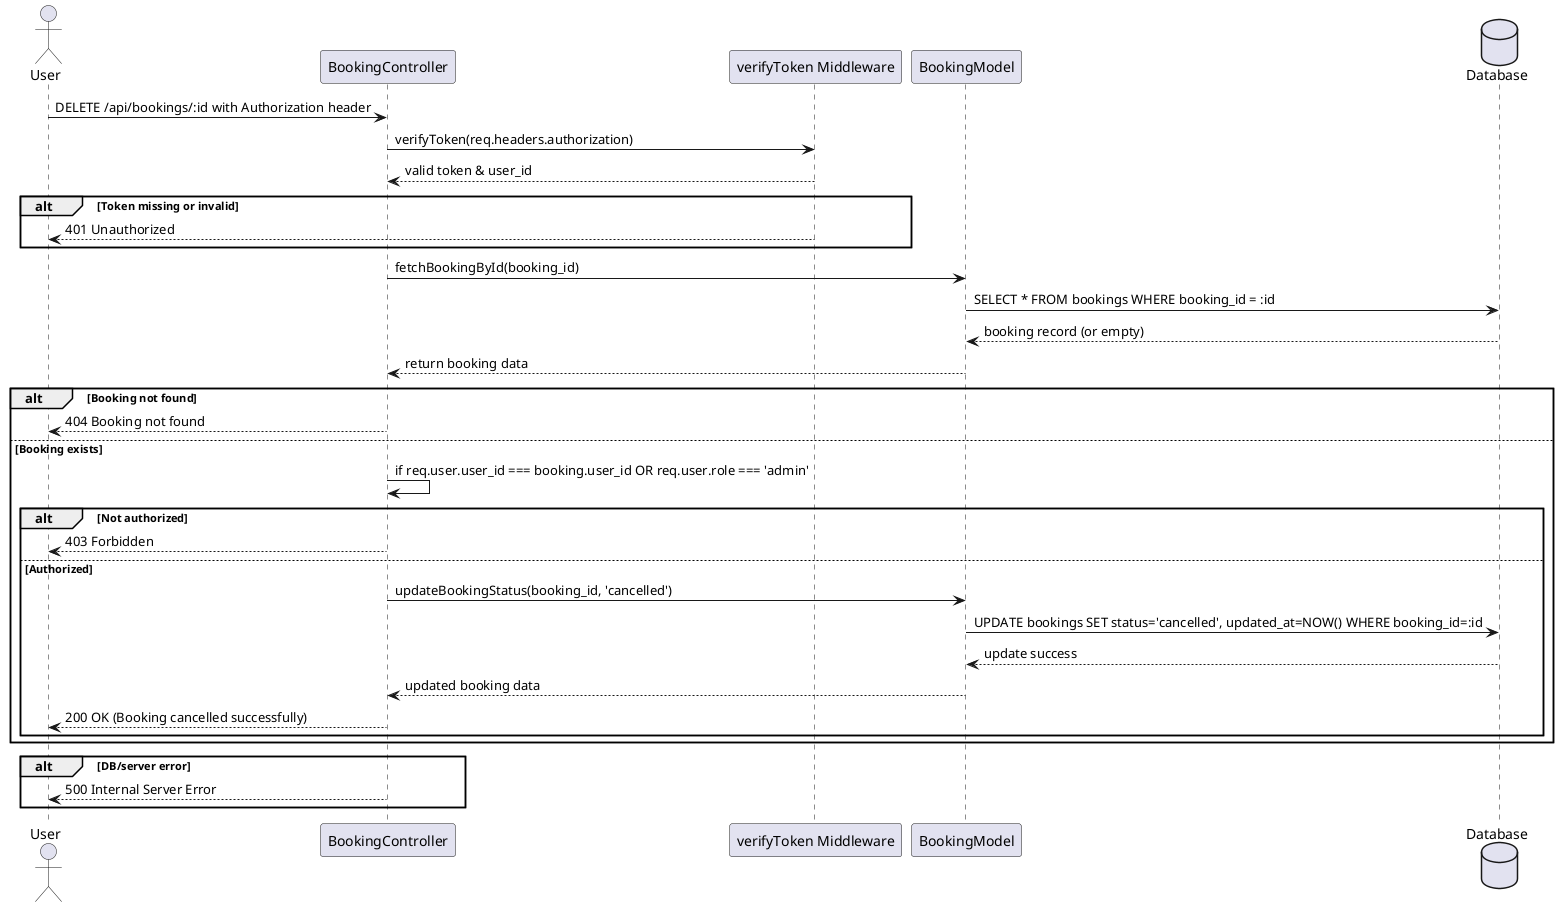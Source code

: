 @startuml
actor User
participant "BookingController" as BC
participant "verifyToken Middleware" as VT
participant "BookingModel" as BM
database "Database" as DB

' Step 1: User sends DELETE request
User -> BC : DELETE /api/bookings/:id with Authorization header

' Step 2: Token verification
BC -> VT : verifyToken(req.headers.authorization)
VT --> BC : valid token & user_id
alt Token missing or invalid
    VT --> User : 401 Unauthorized
end

' Step 3: Fetch booking from DB
BC -> BM : fetchBookingById(booking_id)
BM -> DB : SELECT * FROM bookings WHERE booking_id = :id
DB --> BM : booking record (or empty)
BM --> BC : return booking data

' Step 4: Check if booking exists
alt Booking not found
    BC --> User : 404 Booking not found
else Booking exists
    ' Step 5: Check authorization (user owns it OR admin)
    BC -> BC : if req.user.user_id === booking.user_id OR req.user.role === 'admin'
    alt Not authorized
        BC --> User : 403 Forbidden
    else Authorized
        ' Step 6: Soft delete – update status
        BC -> BM : updateBookingStatus(booking_id, 'cancelled')
        BM -> DB : UPDATE bookings SET status='cancelled', updated_at=NOW() WHERE booking_id=:id
        DB --> BM : update success
        BM --> BC : updated booking data

        ' Step 7: Respond to client
        BC --> User : 200 OK (Booking cancelled successfully)
    end
end

' Step 8: Handle DB/server errors
alt DB/server error
    BC --> User : 500 Internal Server Error
end
@enduml
